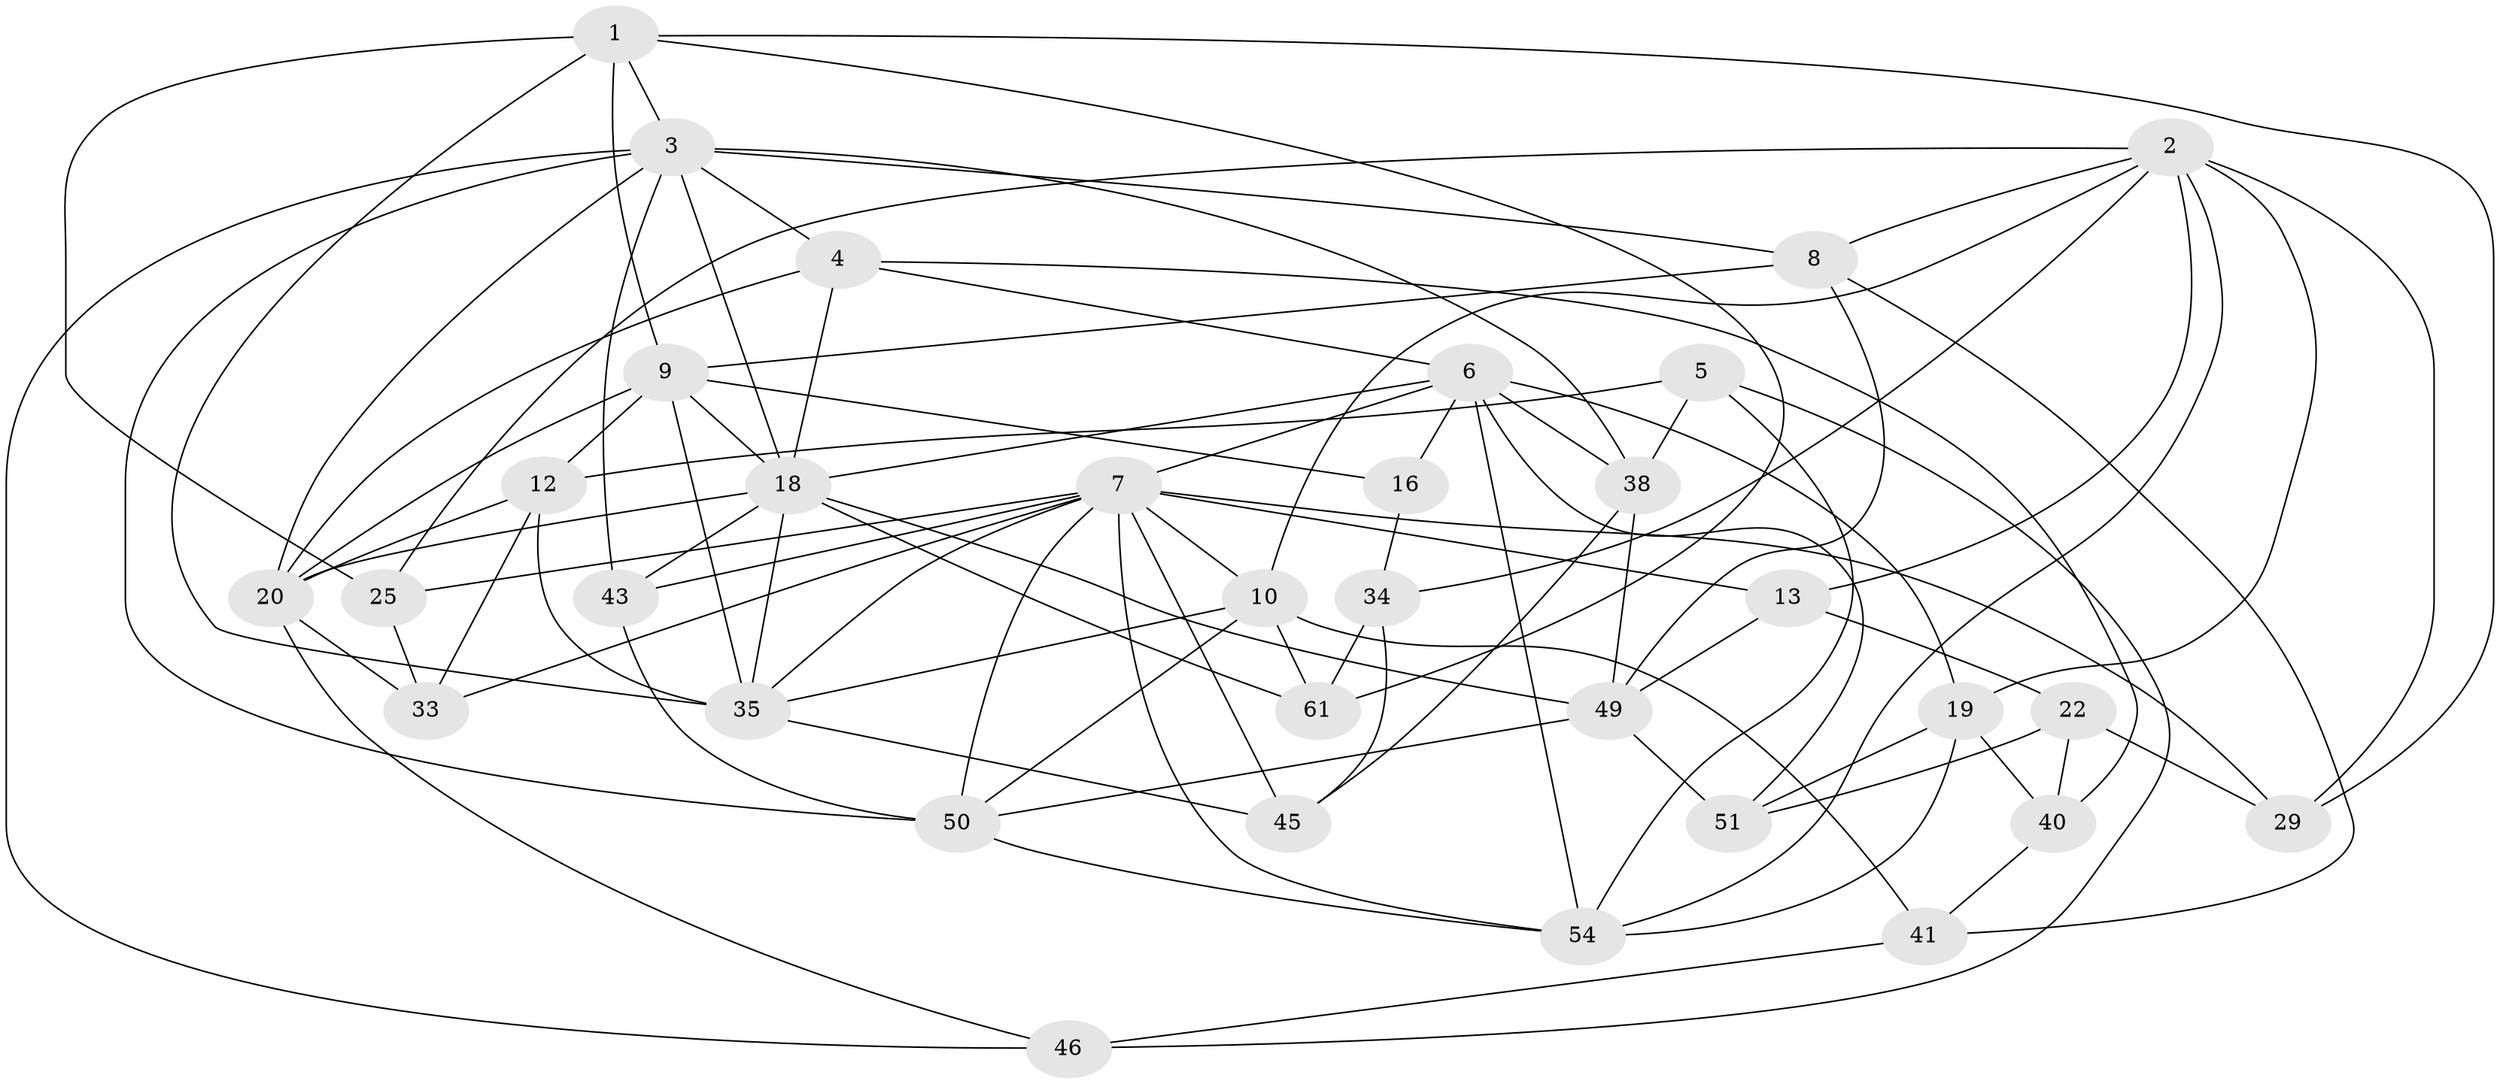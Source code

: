 // original degree distribution, {4: 1.0}
// Generated by graph-tools (version 1.1) at 2025/16/03/09/25 04:16:34]
// undirected, 33 vertices, 90 edges
graph export_dot {
graph [start="1"]
  node [color=gray90,style=filled];
  1 [super="+11"];
  2 [super="+56+17"];
  3 [super="+63+15"];
  4 [super="+65"];
  5;
  6 [super="+21+27"];
  7 [super="+30+55"];
  8 [super="+62"];
  9 [super="+14"];
  10 [super="+32"];
  12 [super="+58"];
  13;
  16;
  18 [super="+24"];
  19 [super="+59"];
  20 [super="+23+39"];
  22;
  25;
  29;
  33;
  34;
  35 [super="+53+48"];
  38 [super="+42"];
  40;
  41;
  43;
  45;
  46;
  49 [super="+66"];
  50 [super="+57"];
  51;
  54 [super="+60"];
  61;
  1 -- 25;
  1 -- 9;
  1 -- 35;
  1 -- 61;
  1 -- 3;
  1 -- 29;
  2 -- 8;
  2 -- 13;
  2 -- 19;
  2 -- 29;
  2 -- 34;
  2 -- 54;
  2 -- 25;
  2 -- 10;
  3 -- 43;
  3 -- 4;
  3 -- 20;
  3 -- 38;
  3 -- 8;
  3 -- 46;
  3 -- 50;
  3 -- 18 [weight=2];
  4 -- 40;
  4 -- 20 [weight=2];
  4 -- 6;
  4 -- 18;
  5 -- 46;
  5 -- 12;
  5 -- 38;
  5 -- 54;
  6 -- 16 [weight=2];
  6 -- 7 [weight=2];
  6 -- 18;
  6 -- 51;
  6 -- 54;
  6 -- 38 [weight=2];
  6 -- 19 [weight=2];
  7 -- 13;
  7 -- 45;
  7 -- 50;
  7 -- 35;
  7 -- 25;
  7 -- 29;
  7 -- 43;
  7 -- 33;
  7 -- 10;
  7 -- 54;
  8 -- 9 [weight=2];
  8 -- 49;
  8 -- 41;
  9 -- 16;
  9 -- 35;
  9 -- 12;
  9 -- 20;
  9 -- 18;
  10 -- 41;
  10 -- 35;
  10 -- 61;
  10 -- 50;
  12 -- 20;
  12 -- 35 [weight=2];
  12 -- 33;
  13 -- 49;
  13 -- 22;
  16 -- 34;
  18 -- 35;
  18 -- 49;
  18 -- 20;
  18 -- 43;
  18 -- 61;
  19 -- 54;
  19 -- 40;
  19 -- 51;
  20 -- 46;
  20 -- 33;
  22 -- 51;
  22 -- 40;
  22 -- 29;
  25 -- 33;
  34 -- 45;
  34 -- 61;
  35 -- 45;
  38 -- 45;
  38 -- 49;
  40 -- 41;
  41 -- 46;
  43 -- 50;
  49 -- 51;
  49 -- 50;
  50 -- 54;
}
